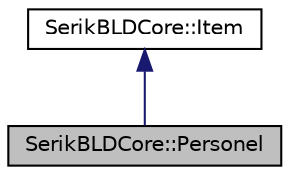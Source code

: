 digraph "SerikBLDCore::Personel"
{
 // LATEX_PDF_SIZE
  edge [fontname="Helvetica",fontsize="10",labelfontname="Helvetica",labelfontsize="10"];
  node [fontname="Helvetica",fontsize="10",shape=record];
  Node1 [label="SerikBLDCore::Personel",height=0.2,width=0.4,color="black", fillcolor="grey75", style="filled", fontcolor="black",tooltip=" "];
  Node2 -> Node1 [dir="back",color="midnightblue",fontsize="10",style="solid",fontname="Helvetica"];
  Node2 [label="SerikBLDCore::Item",height=0.2,width=0.4,color="black", fillcolor="white", style="filled",URL="$d8/dc7/class_serik_b_l_d_core_1_1_item.html",tooltip=" "];
}
